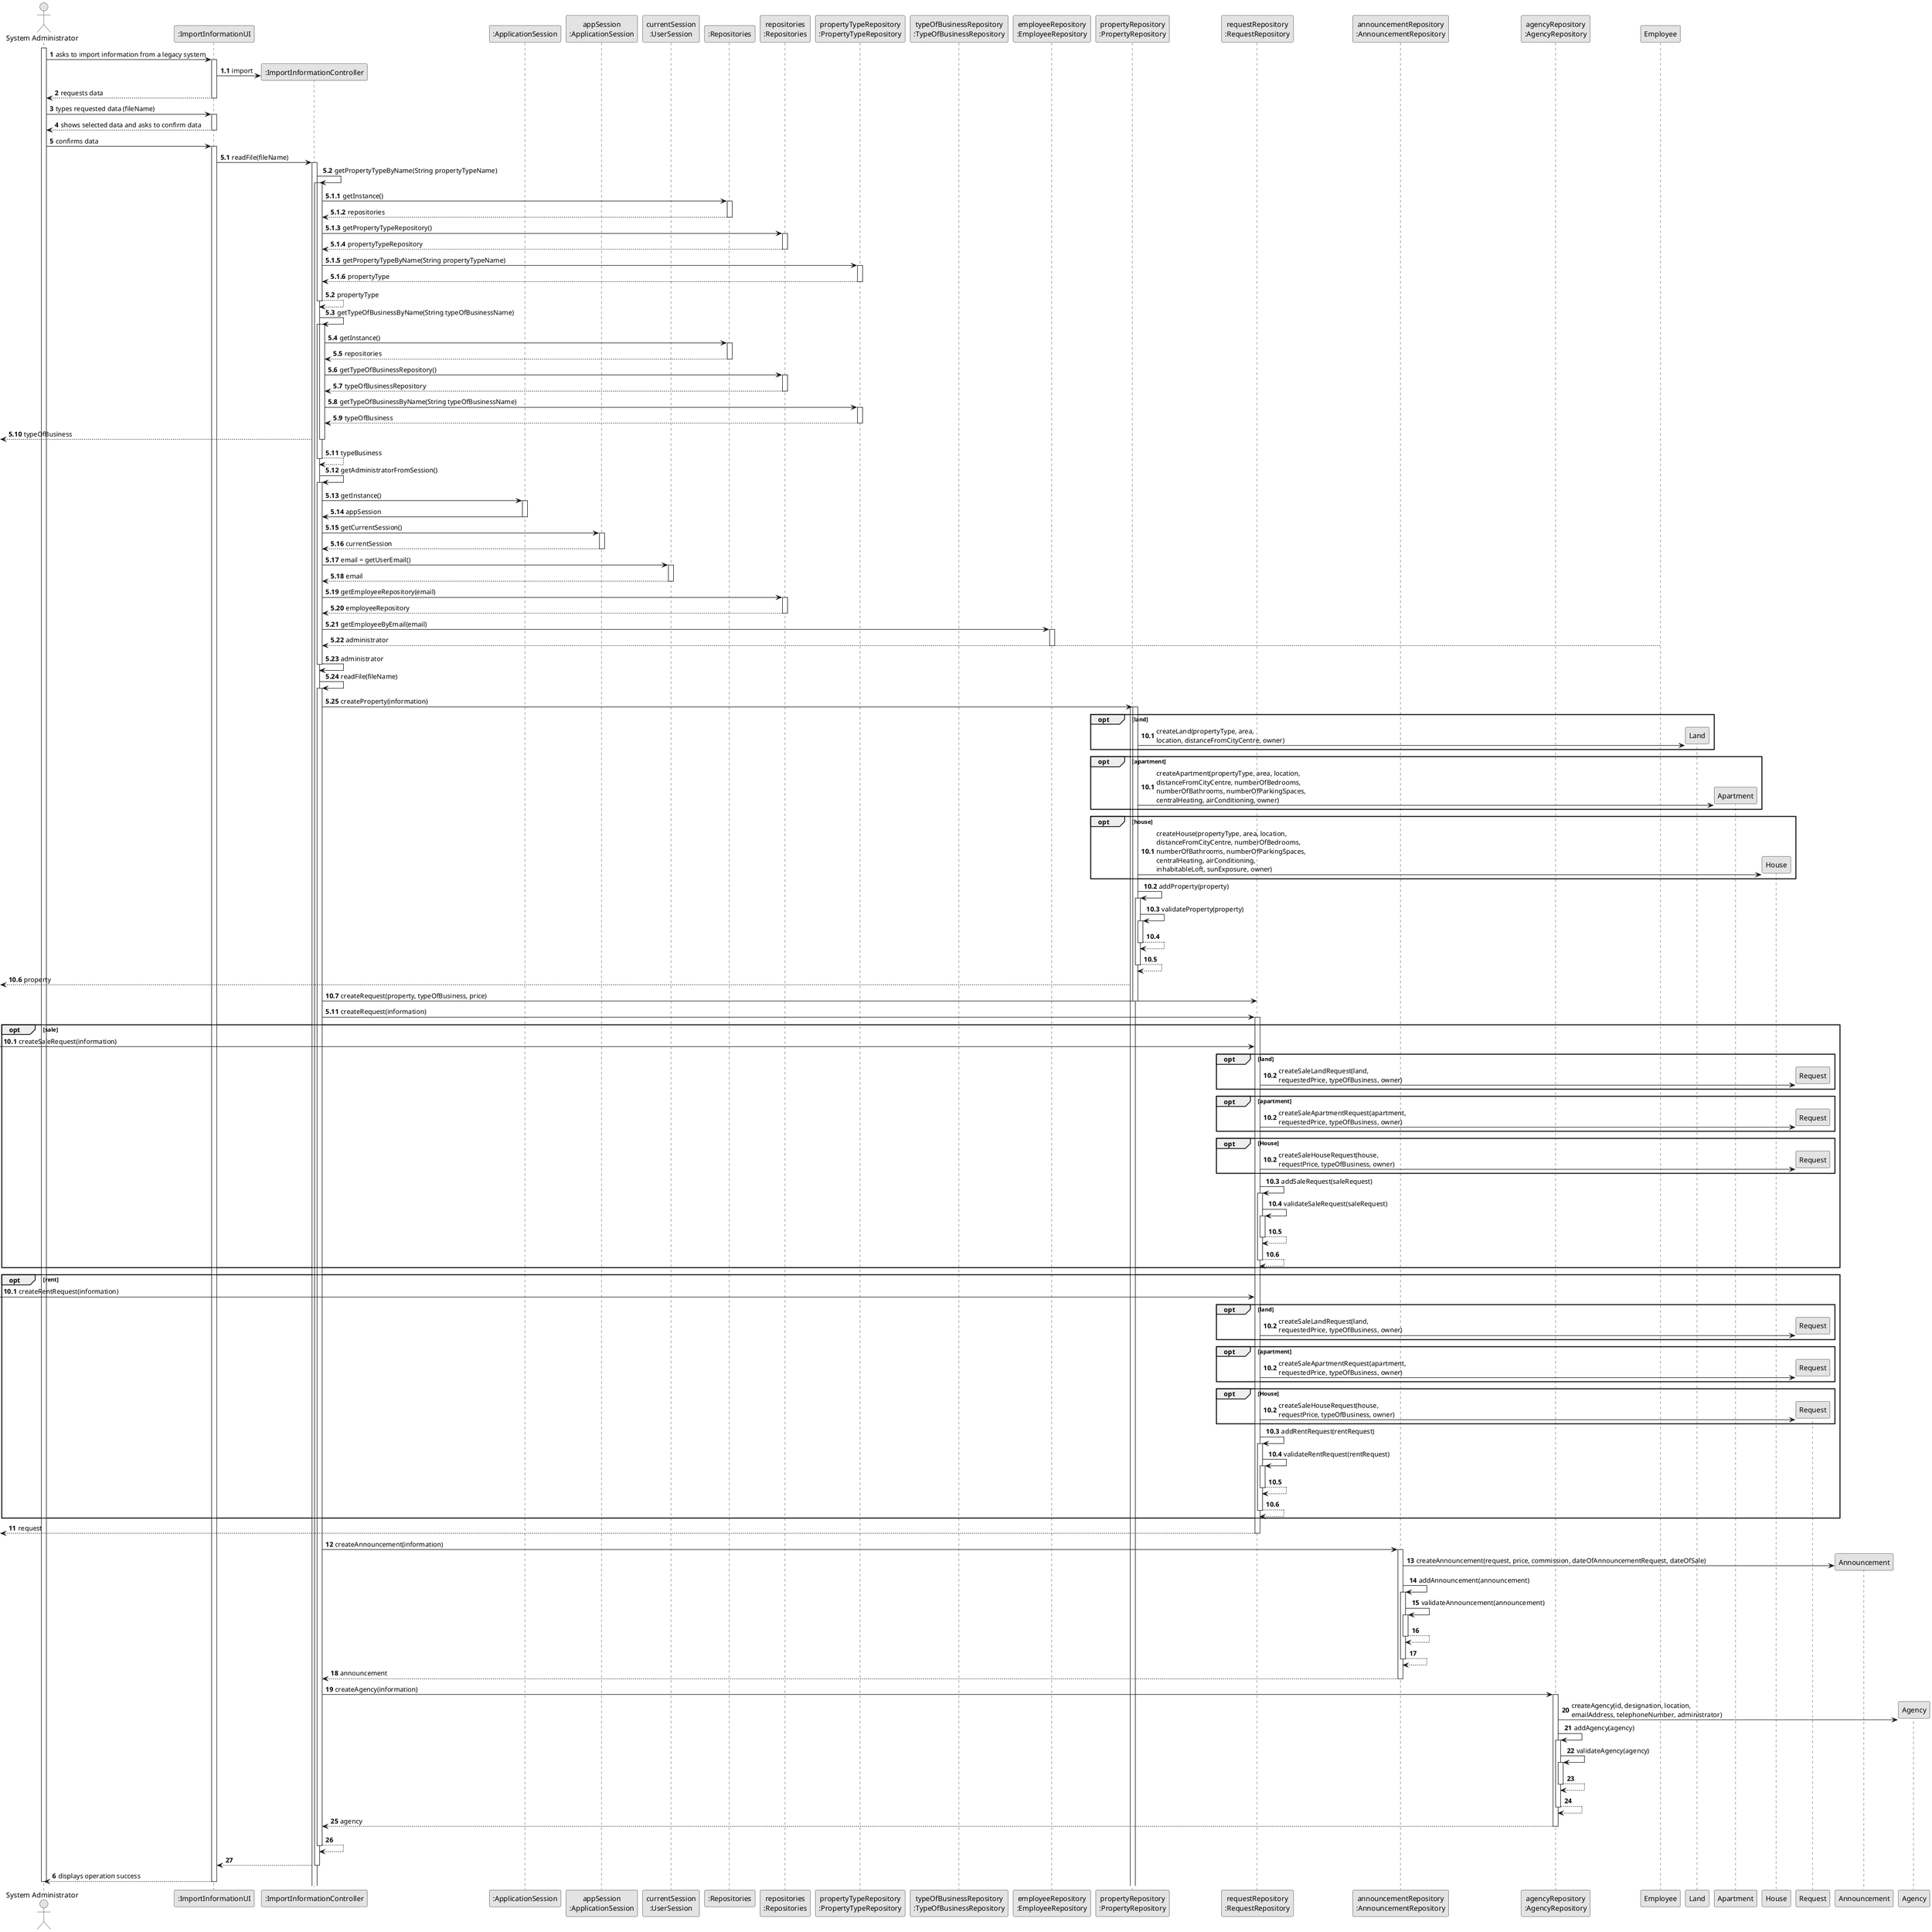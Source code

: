 @startuml
skinparam monochrome true
skinparam packageStyle rectangle
skinparam shadowing false

autonumber

'hide footbox
actor "System Administrator" as ADM
participant ":ImportInformationUI" as UI
participant ":ImportInformationController" as CTRL
participant ":ApplicationSession" as _APP
participant "appSession\n:ApplicationSession" as APP
participant "currentSession\n:UserSession" as SESSAO
participant ":Repositories" as Rep
participant "repositories\n:Repositories" as PLAT
participant "propertyTypeRepository\n:PropertyTypeRepository" as ProType
participant "typeOfBusinessRepository\n:TypeOfBusinessRepository" as TypeOfBusinessRepository
participant "employeeRepository\n:EmployeeRepository" as EmployeeRepository
participant "propertyRepository\n:PropertyRepository" as PropertyRepository
participant "requestRepository\n:RequestRepository" as RequestRepository
participant "announcementRepository\n:AnnouncementRepository" as AnnouncementRepository
participant "agencyRepository\n:AgencyRepository" as AgencyRepository

activate ADM

    ADM -> UI : asks to import information from a legacy system

autonumber 1.1
    activate UI

        UI -> CTRL** : import

autonumber 2
        UI --> ADM : requests data
    deactivate UI

    ADM -> UI : types requested data (fileName)
    activate UI

        UI --> ADM : shows selected data and asks to confirm data
    deactivate UI

    ADM -> UI : confirms data
    activate UI
        autonumber 5.1
        UI -> CTRL : readFile(fileName)
        activate CTRL

            CTRL -> CTRL : getPropertyTypeByName(String propertyTypeName)
            activate CTRL

                autonumber 5.1.1
                activate CTRL
                    CTRL -> Rep : getInstance()

                    activate Rep

                    Rep --> CTRL: repositories
                    deactivate Rep

                    CTRL -> PLAT : getPropertyTypeRepository()
                    activate PLAT

                    PLAT --> CTRL : propertyTypeRepository
                    deactivate PLAT

                    CTRL -> ProType :getPropertyTypeByName(String propertyTypeName)
                    activate ProType

                    ProType --> CTRL : propertyType
                    deactivate ProType

                autonumber 5.2
                CTRL --> CTRL : propertyType
            deactivate CTRL

            CTRL -> CTRL : getTypeOfBusinessByName(String typeOfBusinessName)
                        activate CTRL

                            activate CTRL
                                CTRL -> Rep : getInstance()

                                activate Rep

                                Rep --> CTRL: repositories
                                deactivate Rep

                                CTRL -> PLAT : getTypeOfBusinessRepository()
                                activate PLAT

                                PLAT --> CTRL : typeOfBusinessRepository
                                deactivate PLAT

                                CTRL -> ProType :getTypeOfBusinessByName(String typeOfBusinessName)
                                activate ProType

                                ProType --> CTRL : typeOfBusiness
                                deactivate ProType

                            <-- CTRL: typeOfBusiness
                            deactivate CTRL

                            CTRL --> CTRL : typeBusiness
                        deactivate CTRL

            CTRL -> CTRL : getAdministratorFromSession()
            activate CTRL

                CTRL -> _APP: getInstance()
                        activate _APP
                            _APP -> CTRL: appSession
                        deactivate _APP

                        CTRL -> APP: getCurrentSession()
                        activate APP

                            APP --> CTRL: currentSession
                        deactivate APP

                        CTRL -> SESSAO: email = getUserEmail()
                        activate SESSAO

                            SESSAO --> CTRL: email
                        deactivate SESSAO

                        CTRL -> PLAT: getEmployeeRepository(email)
                        activate PLAT

                            PLAT --> CTRL: employeeRepository
                        deactivate PLAT

                        CTRL -> EmployeeRepository: getEmployeeByEmail(email)
                        activate EmployeeRepository

                            Employee --> CTRL : administrator
                        deactivate EmployeeRepository

                CTRL -> CTRL : administrator
            deactivate CTRL

            CTRL -> CTRL: readFile(fileName)
            activate CTRL
            CTRL -> PropertyRepository: createProperty(information)
            activate PropertyRepository
activate PropertyRepository
autonumber 10.1
opt land
   PropertyRepository -> Land**: createLand(propertyType, area, \nlocation, distanceFromCityCentre, owner)

    autonumber 10.1
    end
    opt apartment
    PropertyRepository -> Apartment**: createApartment(propertyType, area, location, \ndistanceFromCityCentre, numberOfBedrooms, \nnumberOfBathrooms, numberOfParkingSpaces, \ncentralHeating, airConditioning, owner)
    end

    autonumber 10.1
    opt house
        PropertyRepository -> House**: createHouse(propertyType, area, location, \ndistanceFromCityCentre, numberOfBedrooms, \nnumberOfBathrooms, numberOfParkingSpaces, \ncentralHeating, airConditioning, \ninhabitableLoft, sunExposure, owner)
    end

        PropertyRepository -> PropertyRepository: addProperty(property)
        activate PropertyRepository
            PropertyRepository -> PropertyRepository: validateProperty(property)
            activate PropertyRepository

            PropertyRepository --> PropertyRepository
            deactivate PropertyRepository

        PropertyRepository --> PropertyRepository
        deactivate PropertyRepository

        <-- PropertyRepository : property
        CTRL -> RequestRepository: createRequest(property, typeOfBusiness, price)
            deactivate PropertyRepository
            autonumber 5.11

            CTRL -> RequestRepository: createRequest(information)
            activate RequestRepository

            opt sale
            autonumber 10.1
            -> RequestRepository: createSaleRequest(information)
            opt land

                    RequestRepository -> Request**: createSaleLandRequest(land, \nrequestedPrice, typeOfBusiness, owner)
            end
            autonumber 10.2
            opt apartment

                    RequestRepository -> Request** : createSaleApartmentRequest(apartment, \nrequestedPrice, typeOfBusiness, owner)
            end
            autonumber 10.2
            opt House

                    RequestRepository -> Request** : createSaleHouseRequest(house, \nrequestPrice, typeOfBusiness, owner)
            end
                        RequestRepository -> RequestRepository: addSaleRequest(saleRequest)
                        deactivate Request
                    activate RequestRepository
                        RequestRepository -> RequestRepository: validateSaleRequest(saleRequest)
                        activate RequestRepository
                            RequestRepository --> RequestRepository
                        deactivate RequestRepository

                        RequestRepository --> RequestRepository
                    deactivate RequestRepository
                end

            opt rent
            autonumber 10.1
            -> RequestRepository: createRentRequest(information)
            opt land

                    RequestRepository -> Request**: createSaleLandRequest(land, \nrequestedPrice, typeOfBusiness, owner)
            end
            autonumber 10.2
            opt apartment

                    RequestRepository -> Request** : createSaleApartmentRequest(apartment, \nrequestedPrice, typeOfBusiness, owner)
            end
            autonumber 10.2
            opt House

                    RequestRepository -> Request** : createSaleHouseRequest(house, \nrequestPrice, typeOfBusiness, owner)
            end
                            RequestRepository -> RequestRepository: addRentRequest(rentRequest)
                            deactivate Request
                        activate RequestRepository
                            RequestRepository -> RequestRepository: validateRentRequest(rentRequest)
                            activate RequestRepository
                                RequestRepository --> RequestRepository
                            deactivate RequestRepository

                            RequestRepository --> RequestRepository
                        deactivate RequestRepository

                    end
                    autonumber 11
                    <-- RequestRepository : request
            deactivate RequestRepository

           CTRL -> AnnouncementRepository: createAnnouncement(information)
                       activate AnnouncementRepository
AnnouncementRepository -> Announcement**: createAnnouncement(request, price, commission, dateOfAnnouncementRequest, dateOfSale)
            AnnouncementRepository -> AnnouncementRepository: addAnnouncement(announcement)
            deactivate Announcement
        activate AnnouncementRepository
            AnnouncementRepository -> AnnouncementRepository: validateAnnouncement(announcement)
            activate AnnouncementRepository
                AnnouncementRepository --> AnnouncementRepository
            deactivate AnnouncementRepository

            AnnouncementRepository --> AnnouncementRepository
        deactivate AnnouncementRepository
                           AnnouncementRepository --> CTRL: announcement
                           deactivate AnnouncementRepository
          CTRL -> AgencyRepository: createAgency(information)
                                 activate AgencyRepository
                                      AgencyRepository -> Agency**: createAgency(id, designation, location, \nemailAddress, telephoneNumber, administrator)
                                                 AgencyRepository -> AgencyRepository: addAgency(agency)
                                                 deactivate Agency
                                             activate AgencyRepository
                                                 AgencyRepository -> AgencyRepository: validateAgency(agency)
                                                 activate AgencyRepository
                                                     AgencyRepository --> AgencyRepository
                                                 deactivate AgencyRepository

                                                 AgencyRepository --> AgencyRepository
                                             deactivate AgencyRepository
                                     AgencyRepository --> CTRL: agency
                                     deactivate AgencyRepository
          CTRL --> CTRL
          deactivate CTRL
          CTRL --> UI
          deactivate CTRL
          autonumber 6
            UI --> ADM: displays operation success
    deactivate UI

deactivate ADM
@enduml
